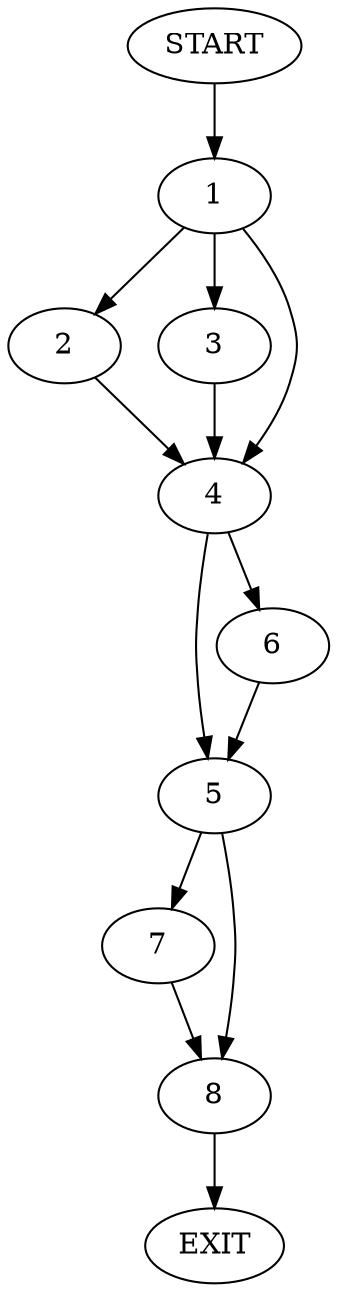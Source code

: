 digraph {
0 [label="START"]
9 [label="EXIT"]
0 -> 1
1 -> 2
1 -> 3
1 -> 4
3 -> 4
4 -> 5
4 -> 6
2 -> 4
6 -> 5
5 -> 7
5 -> 8
7 -> 8
8 -> 9
}
